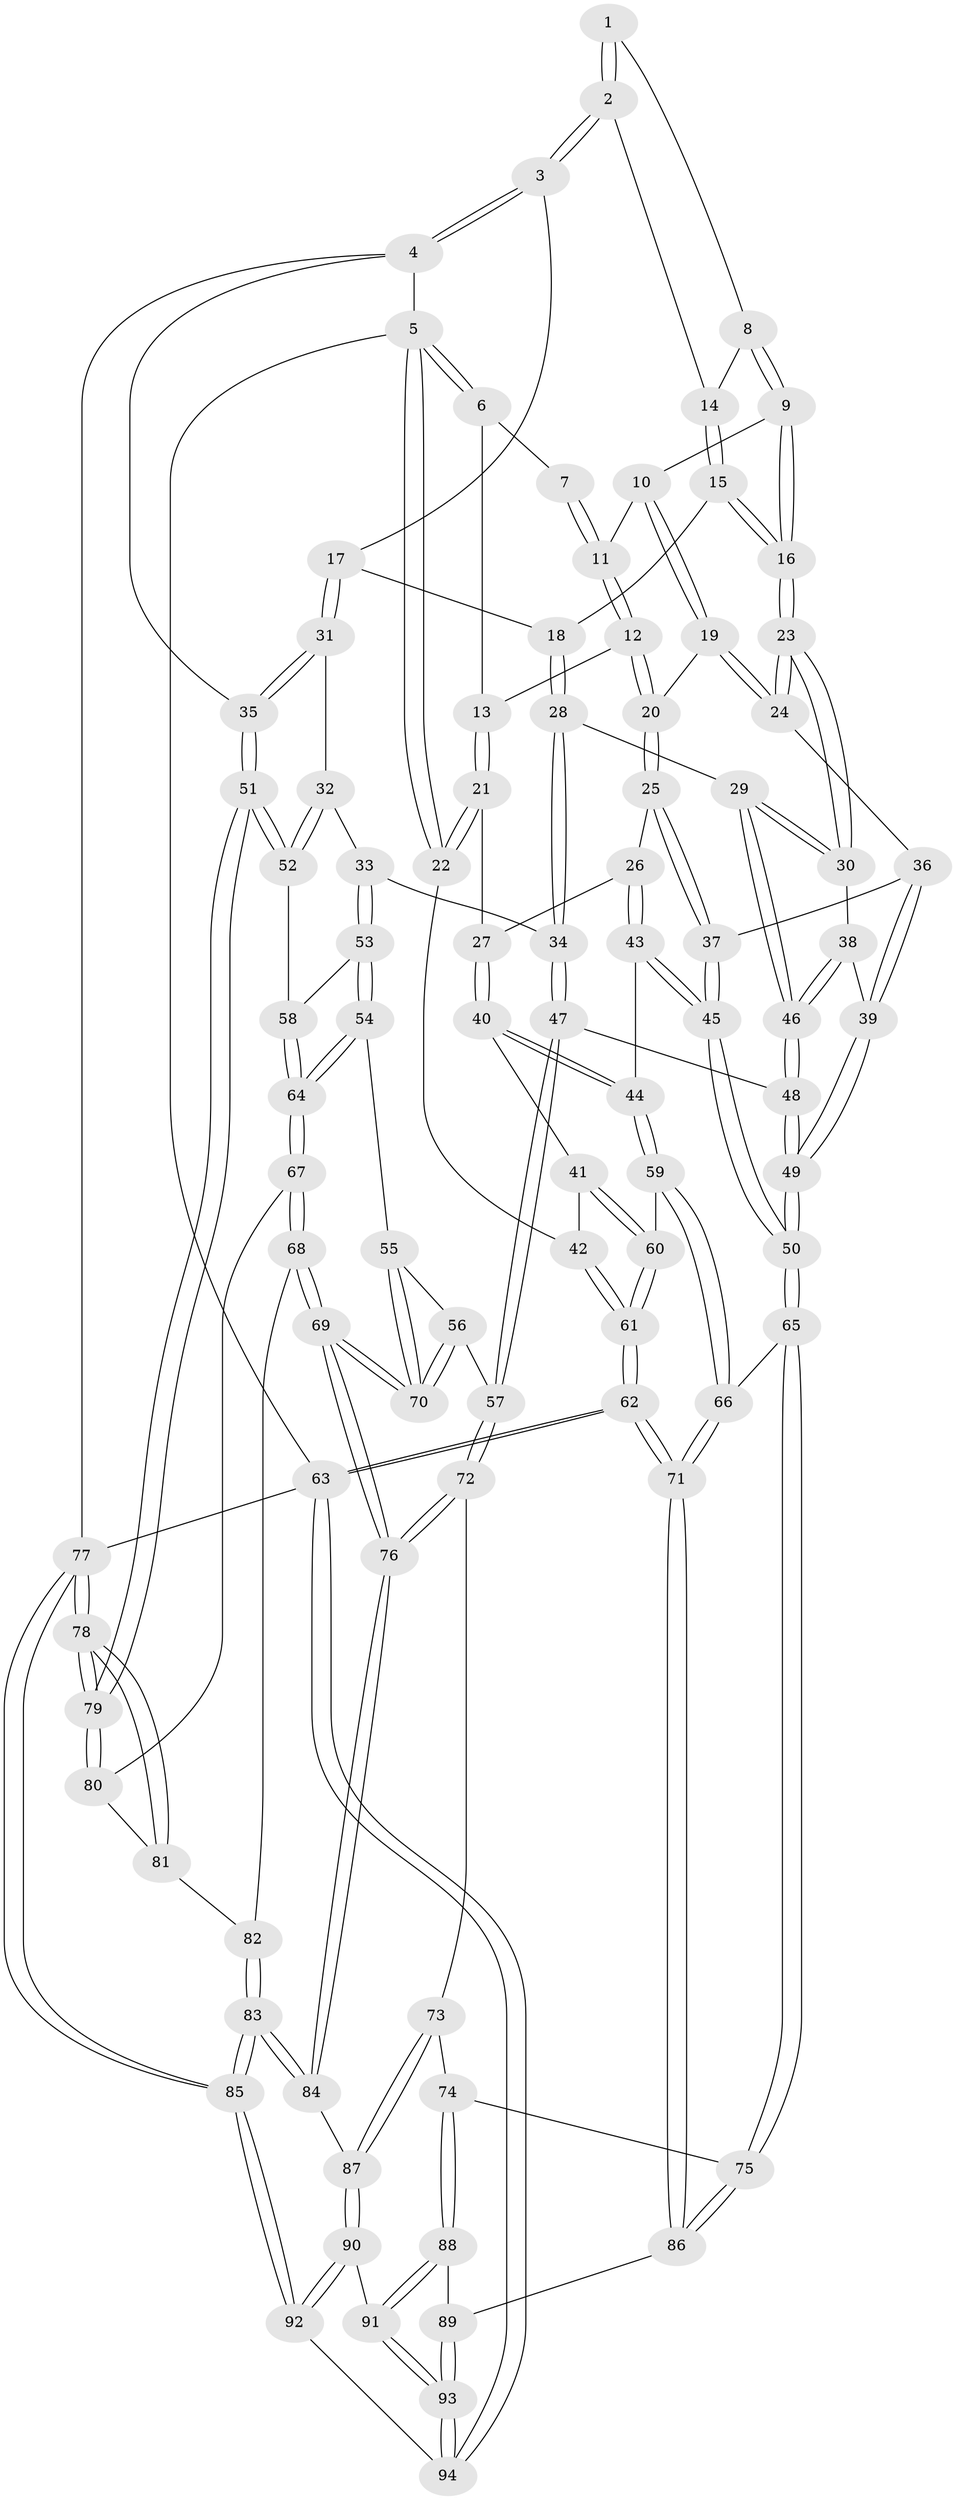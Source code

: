 // Generated by graph-tools (version 1.1) at 2025/38/03/09/25 02:38:28]
// undirected, 94 vertices, 232 edges
graph export_dot {
graph [start="1"]
  node [color=gray90,style=filled];
  1 [pos="+0.6612273380172173+0"];
  2 [pos="+0.9208675076204361+0"];
  3 [pos="+1+0"];
  4 [pos="+1+0"];
  5 [pos="+0+0"];
  6 [pos="+0.17745025687861926+0"];
  7 [pos="+0.44716707793992133+0"];
  8 [pos="+0.59636748137165+0.05151154919079956"];
  9 [pos="+0.5586750645816774+0.10174207457076745"];
  10 [pos="+0.4776910171823759+0.07802873480510113"];
  11 [pos="+0.4685024177839088+0.0538671219893899"];
  12 [pos="+0.26890093033459006+0.06717343286763808"];
  13 [pos="+0.22333729833814472+0"];
  14 [pos="+0.6707886875568758+0.08515523100192521"];
  15 [pos="+0.6835192200865897+0.14746697995227806"];
  16 [pos="+0.5869372644090547+0.16568841238015183"];
  17 [pos="+0.8309218744596611+0.11755495834803104"];
  18 [pos="+0.6984150318570201+0.15306607819640147"];
  19 [pos="+0.3858297034171748+0.20806419811278917"];
  20 [pos="+0.32421812025612295+0.20707952449384945"];
  21 [pos="+0.08015996490520803+0.2025324689333774"];
  22 [pos="+0+0.21855389778077336"];
  23 [pos="+0.5430876053081236+0.2908971575119226"];
  24 [pos="+0.5041528367332517+0.2817412880005313"];
  25 [pos="+0.2528153151319681+0.29223018950804847"];
  26 [pos="+0.2383744859822162+0.2952391608720848"];
  27 [pos="+0.22295506905505127+0.2933291176321442"];
  28 [pos="+0.7021738880402406+0.34865801281694975"];
  29 [pos="+0.6104907753922967+0.3290898376820375"];
  30 [pos="+0.5587175927381675+0.30906467354859374"];
  31 [pos="+0.8343020489808113+0.18392659910038525"];
  32 [pos="+0.7707423332338146+0.35696474787224064"];
  33 [pos="+0.7429937373830336+0.3643711833465288"];
  34 [pos="+0.7255150051451619+0.3613760408159407"];
  35 [pos="+1+0.38909505457749083"];
  36 [pos="+0.4039742617406424+0.37905559307958986"];
  37 [pos="+0.3304076941222701+0.4057543241211968"];
  38 [pos="+0.5387102276553909+0.3521731028545278"];
  39 [pos="+0.48441732467543586+0.45214646508927875"];
  40 [pos="+0.05504225106932984+0.4091409374879576"];
  41 [pos="+0+0.3589847066647719"];
  42 [pos="+0+0.3279090931652898"];
  43 [pos="+0.166703963360592+0.5299918408143732"];
  44 [pos="+0.14928576911274236+0.530071693938259"];
  45 [pos="+0.3484642789429781+0.6037551409305465"];
  46 [pos="+0.5745405658503692+0.5131456656553329"];
  47 [pos="+0.5963225187139982+0.5630448863088757"];
  48 [pos="+0.5704542332819759+0.555756833445969"];
  49 [pos="+0.46098460327283325+0.5529514073728484"];
  50 [pos="+0.35381883970067884+0.6099555398331652"];
  51 [pos="+1+0.449238967758633"];
  52 [pos="+1+0.44897428854108634"];
  53 [pos="+0.7555204603065006+0.5300903510054324"];
  54 [pos="+0.7398474298563956+0.5710200790894366"];
  55 [pos="+0.7329345851086323+0.5731776804170163"];
  56 [pos="+0.6069132453374155+0.5681838469759286"];
  57 [pos="+0.5993207983657377+0.5658524356456534"];
  58 [pos="+0.9243412274837106+0.5282728597193788"];
  59 [pos="+0.11166201390953309+0.5629270178297524"];
  60 [pos="+0.06931405211948408+0.5786806703593292"];
  61 [pos="+0+0.7635768764140668"];
  62 [pos="+0+0.965105984478801"];
  63 [pos="+0+1"];
  64 [pos="+0.8096759952307292+0.636344854665559"];
  65 [pos="+0.35367689930384666+0.6159237491723124"];
  66 [pos="+0.13009620720497916+0.7229512419419071"];
  67 [pos="+0.8117084123983987+0.6532954423623561"];
  68 [pos="+0.7366440096741412+0.7275206394339944"];
  69 [pos="+0.6989738919913673+0.7395462566828824"];
  70 [pos="+0.6920576692499791+0.6890786802519537"];
  71 [pos="+0.03741133077185784+0.8417669546567175"];
  72 [pos="+0.5915358408918614+0.76107023482126"];
  73 [pos="+0.5672211600638288+0.7646298390302995"];
  74 [pos="+0.38906074756804215+0.7241241772954587"];
  75 [pos="+0.3774537122650962+0.7082328229268763"];
  76 [pos="+0.6593381841312667+0.7813212189517773"];
  77 [pos="+1+1"];
  78 [pos="+1+1"];
  79 [pos="+1+0.7132856734532679"];
  80 [pos="+0.8454522247943898+0.6781778912995313"];
  81 [pos="+0.8456114704562581+0.7645329513962859"];
  82 [pos="+0.8071732808651743+0.7685636803562717"];
  83 [pos="+0.752612249179929+0.9848041501892397"];
  84 [pos="+0.6966648791939476+0.8757189724202461"];
  85 [pos="+0.838874577688141+1"];
  86 [pos="+0.17639393479534982+0.8471454086148639"];
  87 [pos="+0.5366418325647543+0.8846297462821466"];
  88 [pos="+0.3894002399379129+0.7397478524110624"];
  89 [pos="+0.2635032104061831+0.9261574999964838"];
  90 [pos="+0.515363529746333+0.9234045383348705"];
  91 [pos="+0.42202408395688845+0.9129991541568095"];
  92 [pos="+0.8222755097940522+1"];
  93 [pos="+0.32932840452578116+1"];
  94 [pos="+0.3043571922363677+1"];
  1 -- 2;
  1 -- 2;
  1 -- 8;
  2 -- 3;
  2 -- 3;
  2 -- 14;
  3 -- 4;
  3 -- 4;
  3 -- 17;
  4 -- 5;
  4 -- 35;
  4 -- 77;
  5 -- 6;
  5 -- 6;
  5 -- 22;
  5 -- 22;
  5 -- 63;
  6 -- 7;
  6 -- 13;
  7 -- 11;
  7 -- 11;
  8 -- 9;
  8 -- 9;
  8 -- 14;
  9 -- 10;
  9 -- 16;
  9 -- 16;
  10 -- 11;
  10 -- 19;
  10 -- 19;
  11 -- 12;
  11 -- 12;
  12 -- 13;
  12 -- 20;
  12 -- 20;
  13 -- 21;
  13 -- 21;
  14 -- 15;
  14 -- 15;
  15 -- 16;
  15 -- 16;
  15 -- 18;
  16 -- 23;
  16 -- 23;
  17 -- 18;
  17 -- 31;
  17 -- 31;
  18 -- 28;
  18 -- 28;
  19 -- 20;
  19 -- 24;
  19 -- 24;
  20 -- 25;
  20 -- 25;
  21 -- 22;
  21 -- 22;
  21 -- 27;
  22 -- 42;
  23 -- 24;
  23 -- 24;
  23 -- 30;
  23 -- 30;
  24 -- 36;
  25 -- 26;
  25 -- 37;
  25 -- 37;
  26 -- 27;
  26 -- 43;
  26 -- 43;
  27 -- 40;
  27 -- 40;
  28 -- 29;
  28 -- 34;
  28 -- 34;
  29 -- 30;
  29 -- 30;
  29 -- 46;
  29 -- 46;
  30 -- 38;
  31 -- 32;
  31 -- 35;
  31 -- 35;
  32 -- 33;
  32 -- 52;
  32 -- 52;
  33 -- 34;
  33 -- 53;
  33 -- 53;
  34 -- 47;
  34 -- 47;
  35 -- 51;
  35 -- 51;
  36 -- 37;
  36 -- 39;
  36 -- 39;
  37 -- 45;
  37 -- 45;
  38 -- 39;
  38 -- 46;
  38 -- 46;
  39 -- 49;
  39 -- 49;
  40 -- 41;
  40 -- 44;
  40 -- 44;
  41 -- 42;
  41 -- 60;
  41 -- 60;
  42 -- 61;
  42 -- 61;
  43 -- 44;
  43 -- 45;
  43 -- 45;
  44 -- 59;
  44 -- 59;
  45 -- 50;
  45 -- 50;
  46 -- 48;
  46 -- 48;
  47 -- 48;
  47 -- 57;
  47 -- 57;
  48 -- 49;
  48 -- 49;
  49 -- 50;
  49 -- 50;
  50 -- 65;
  50 -- 65;
  51 -- 52;
  51 -- 52;
  51 -- 79;
  51 -- 79;
  52 -- 58;
  53 -- 54;
  53 -- 54;
  53 -- 58;
  54 -- 55;
  54 -- 64;
  54 -- 64;
  55 -- 56;
  55 -- 70;
  55 -- 70;
  56 -- 57;
  56 -- 70;
  56 -- 70;
  57 -- 72;
  57 -- 72;
  58 -- 64;
  58 -- 64;
  59 -- 60;
  59 -- 66;
  59 -- 66;
  60 -- 61;
  60 -- 61;
  61 -- 62;
  61 -- 62;
  62 -- 63;
  62 -- 63;
  62 -- 71;
  62 -- 71;
  63 -- 94;
  63 -- 94;
  63 -- 77;
  64 -- 67;
  64 -- 67;
  65 -- 66;
  65 -- 75;
  65 -- 75;
  66 -- 71;
  66 -- 71;
  67 -- 68;
  67 -- 68;
  67 -- 80;
  68 -- 69;
  68 -- 69;
  68 -- 82;
  69 -- 70;
  69 -- 70;
  69 -- 76;
  69 -- 76;
  71 -- 86;
  71 -- 86;
  72 -- 73;
  72 -- 76;
  72 -- 76;
  73 -- 74;
  73 -- 87;
  73 -- 87;
  74 -- 75;
  74 -- 88;
  74 -- 88;
  75 -- 86;
  75 -- 86;
  76 -- 84;
  76 -- 84;
  77 -- 78;
  77 -- 78;
  77 -- 85;
  77 -- 85;
  78 -- 79;
  78 -- 79;
  78 -- 81;
  78 -- 81;
  79 -- 80;
  79 -- 80;
  80 -- 81;
  81 -- 82;
  82 -- 83;
  82 -- 83;
  83 -- 84;
  83 -- 84;
  83 -- 85;
  83 -- 85;
  84 -- 87;
  85 -- 92;
  85 -- 92;
  86 -- 89;
  87 -- 90;
  87 -- 90;
  88 -- 89;
  88 -- 91;
  88 -- 91;
  89 -- 93;
  89 -- 93;
  90 -- 91;
  90 -- 92;
  90 -- 92;
  91 -- 93;
  91 -- 93;
  92 -- 94;
  93 -- 94;
  93 -- 94;
}
